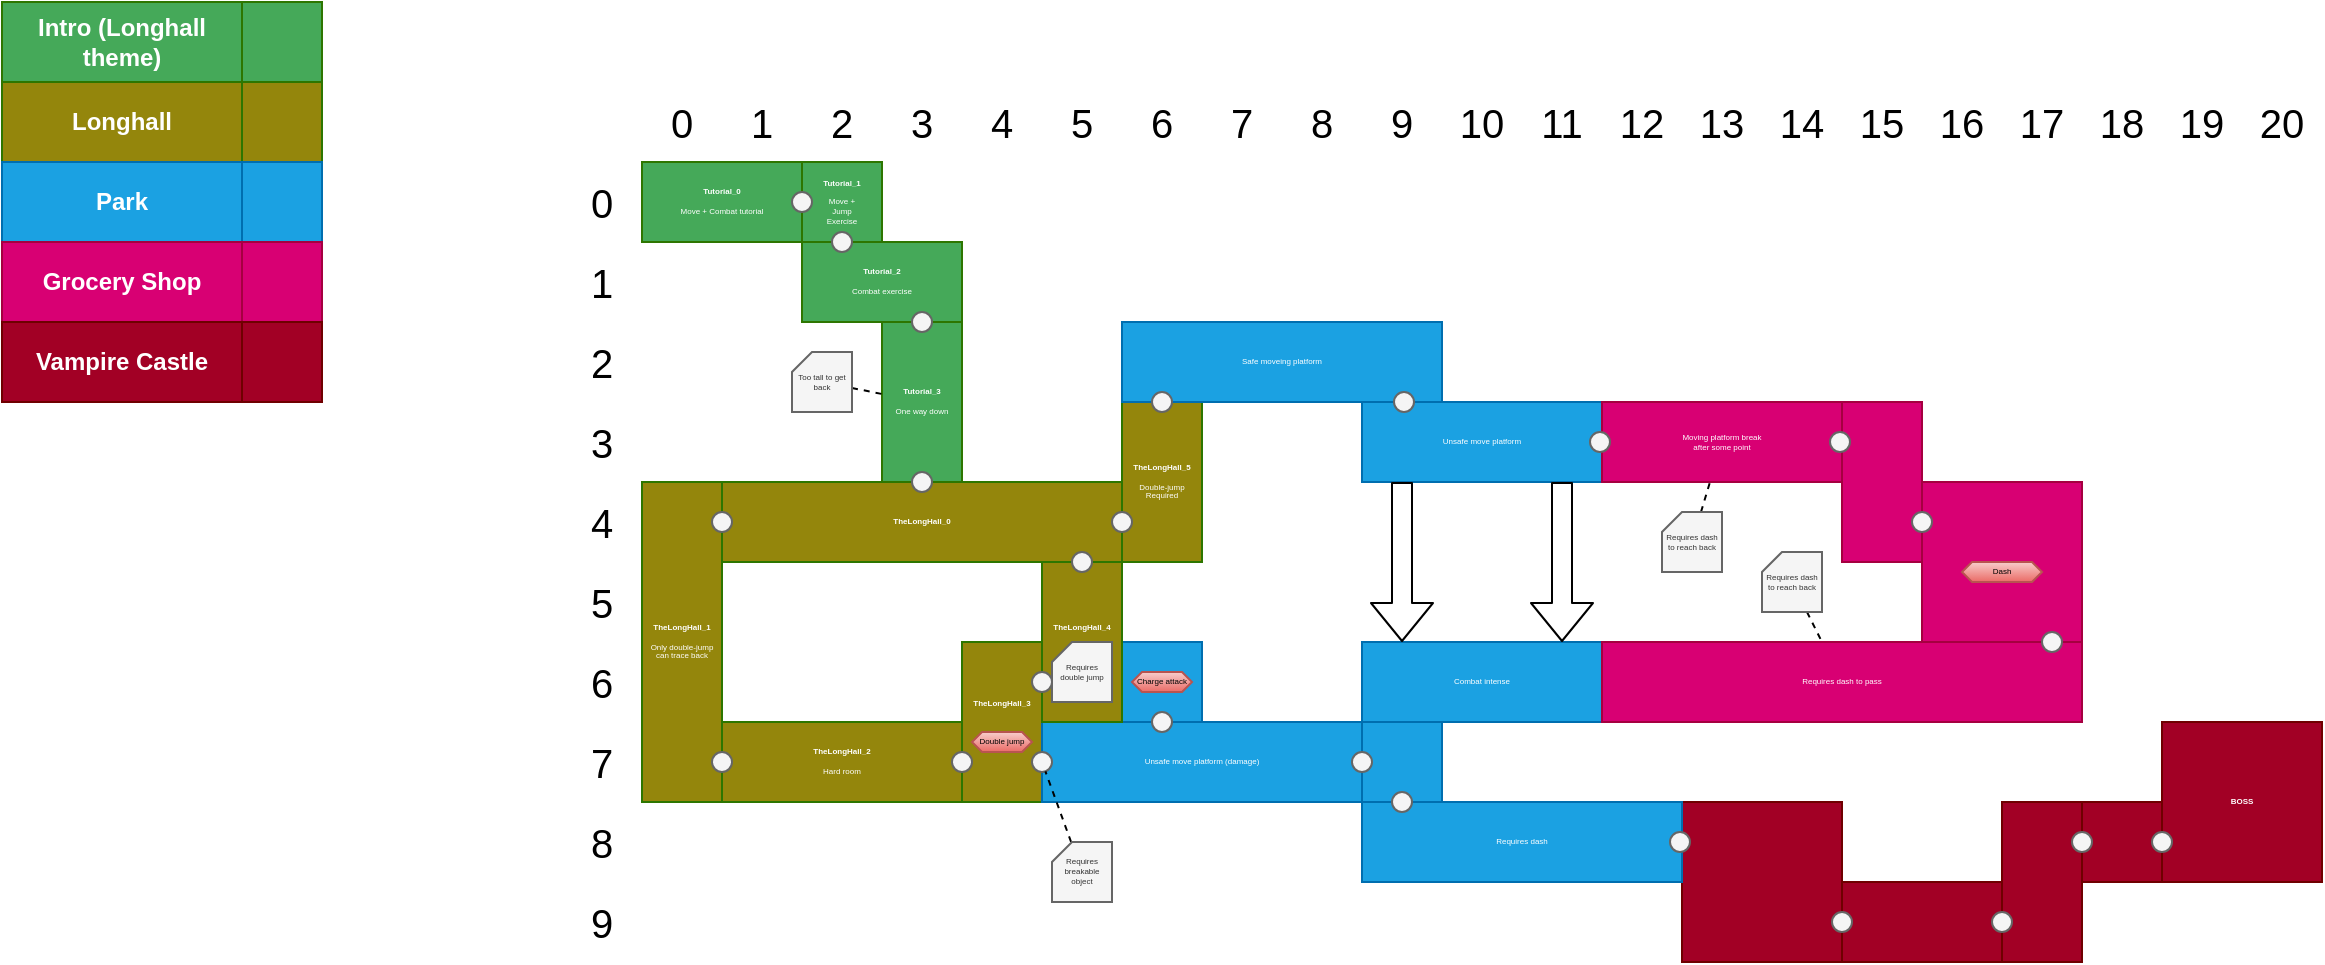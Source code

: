<mxfile>
    <diagram id="R_haOxw_MEckanaEqym9" name="Page-1">
        <mxGraphModel dx="414" dy="243" grid="1" gridSize="10" guides="1" tooltips="1" connect="1" arrows="1" fold="1" page="1" pageScale="1" pageWidth="827" pageHeight="1169" math="0" shadow="0">
            <root>
                <mxCell id="0"/>
                <mxCell id="1" parent="0"/>
                <mxCell id="152" value="" style="rounded=0;whiteSpace=wrap;html=1;fontStyle=0;fillColor=#a20025;fontColor=#ffffff;strokeColor=#6F0000;fontSize=4;" parent="1" vertex="1">
                    <mxGeometry x="880" y="440" width="80" height="80" as="geometry"/>
                </mxCell>
                <mxCell id="123" value="Requires dash" style="rounded=0;whiteSpace=wrap;html=1;fontStyle=0;fillColor=#1BA1E2;fontColor=#ffffff;strokeColor=#006EAF;align=center;fontSize=4;" parent="1" vertex="1">
                    <mxGeometry x="720" y="440" width="160" height="40" as="geometry"/>
                </mxCell>
                <mxCell id="122" value="" style="rounded=0;whiteSpace=wrap;html=1;fontStyle=0;fillColor=#1BA1E2;fontColor=#ffffff;strokeColor=#006EAF;align=center;fontSize=4;" parent="1" vertex="1">
                    <mxGeometry x="720" y="400" width="40" height="40" as="geometry"/>
                </mxCell>
                <mxCell id="2" value="&lt;b&gt;Tutorial_0&lt;br&gt;&lt;/b&gt;&lt;br&gt;Move + Combat tutorial" style="rounded=0;whiteSpace=wrap;html=1;fontStyle=0;fillColor=#45A959;fontColor=#ffffff;strokeColor=#2D7600;align=center;fontSize=4;" parent="1" vertex="1">
                    <mxGeometry x="360" y="120" width="80" height="40" as="geometry"/>
                </mxCell>
                <mxCell id="7" value="Longhall" style="rounded=0;whiteSpace=wrap;html=1;fontStyle=1;fillColor=#94860C;fontColor=#ffffff;strokeColor=#2D7600;" parent="1" vertex="1">
                    <mxGeometry x="40" y="80" width="120" height="40" as="geometry"/>
                </mxCell>
                <mxCell id="8" value="&lt;b&gt;Tutorial_2&lt;br&gt;&lt;/b&gt;&lt;br&gt;Combat exercise" style="rounded=0;whiteSpace=wrap;html=1;fontStyle=0;fillColor=#45A959;fontColor=#ffffff;strokeColor=#2D7600;align=center;fontSize=4;" parent="1" vertex="1">
                    <mxGeometry x="440" y="160" width="80" height="40" as="geometry"/>
                </mxCell>
                <mxCell id="9" value="&lt;b&gt;Tutorial_1&lt;br&gt;&lt;/b&gt;&lt;br&gt;Move + &lt;br style=&quot;font-size: 4px&quot;&gt;Jump&lt;br style=&quot;font-size: 4px&quot;&gt;Exercise" style="rounded=0;whiteSpace=wrap;html=1;fontStyle=0;fillColor=#45A959;fontColor=#ffffff;strokeColor=#2D7600;align=center;fontSize=4;" parent="1" vertex="1">
                    <mxGeometry x="440" y="120" width="40" height="40" as="geometry"/>
                </mxCell>
                <mxCell id="11" value="0" style="text;html=1;strokeColor=none;fillColor=none;align=center;verticalAlign=middle;whiteSpace=wrap;rounded=0;fontSize=20;" parent="1" vertex="1">
                    <mxGeometry x="360" y="80" width="40" height="40" as="geometry"/>
                </mxCell>
                <mxCell id="12" value="1" style="text;html=1;strokeColor=none;fillColor=none;align=center;verticalAlign=middle;whiteSpace=wrap;rounded=0;fontSize=20;" parent="1" vertex="1">
                    <mxGeometry x="400" y="80" width="40" height="40" as="geometry"/>
                </mxCell>
                <mxCell id="13" value="2" style="text;html=1;strokeColor=none;fillColor=none;align=center;verticalAlign=middle;whiteSpace=wrap;rounded=0;fontSize=20;" parent="1" vertex="1">
                    <mxGeometry x="440" y="80" width="40" height="40" as="geometry"/>
                </mxCell>
                <mxCell id="14" value="3" style="text;html=1;strokeColor=none;fillColor=none;align=center;verticalAlign=middle;whiteSpace=wrap;rounded=0;fontSize=20;" parent="1" vertex="1">
                    <mxGeometry x="480" y="80" width="40" height="40" as="geometry"/>
                </mxCell>
                <mxCell id="15" value="0" style="text;html=1;strokeColor=none;fillColor=none;align=center;verticalAlign=middle;whiteSpace=wrap;rounded=0;fontSize=20;" parent="1" vertex="1">
                    <mxGeometry x="320" y="120" width="40" height="40" as="geometry"/>
                </mxCell>
                <mxCell id="16" value="1" style="text;html=1;strokeColor=none;fillColor=none;align=center;verticalAlign=middle;whiteSpace=wrap;rounded=0;fontSize=20;" parent="1" vertex="1">
                    <mxGeometry x="320" y="160" width="40" height="40" as="geometry"/>
                </mxCell>
                <mxCell id="17" value="&lt;b&gt;Tutorial_3&lt;br&gt;&lt;/b&gt;&lt;br&gt;One way down" style="rounded=0;whiteSpace=wrap;html=1;fontStyle=0;fillColor=#45A959;fontColor=#ffffff;strokeColor=#2D7600;align=center;fontSize=4;" parent="1" vertex="1">
                    <mxGeometry x="480" y="200" width="40" height="80" as="geometry"/>
                </mxCell>
                <mxCell id="18" value="Intro (Longhall theme)" style="rounded=0;whiteSpace=wrap;html=1;fontStyle=1;fillColor=#45A959;fontColor=#ffffff;strokeColor=#2D7600;" parent="1" vertex="1">
                    <mxGeometry x="40" y="40" width="120" height="40" as="geometry"/>
                </mxCell>
                <mxCell id="19" value="&lt;b&gt;TheLongHall_0&lt;/b&gt;" style="rounded=0;whiteSpace=wrap;html=1;fontStyle=0;fillColor=#94860C;fontColor=#ffffff;strokeColor=#2D7600;align=center;fontSize=4;" parent="1" vertex="1">
                    <mxGeometry x="400" y="280" width="200" height="40" as="geometry"/>
                </mxCell>
                <mxCell id="23" value="&lt;b&gt;TheLongHall_5&lt;br&gt;&lt;br&gt;&lt;/b&gt;Double-jump&lt;br style=&quot;font-size: 4px&quot;&gt;Required" style="rounded=0;whiteSpace=wrap;html=1;fontStyle=0;fillColor=#94860C;fontColor=#ffffff;strokeColor=#2D7600;align=center;fontSize=4;" parent="1" vertex="1">
                    <mxGeometry x="600" y="240" width="40" height="80" as="geometry"/>
                </mxCell>
                <mxCell id="25" value="4" style="text;html=1;strokeColor=none;fillColor=none;align=center;verticalAlign=middle;whiteSpace=wrap;rounded=0;fontSize=20;" parent="1" vertex="1">
                    <mxGeometry x="520" y="80" width="40" height="40" as="geometry"/>
                </mxCell>
                <mxCell id="26" value="5" style="text;html=1;strokeColor=none;fillColor=none;align=center;verticalAlign=middle;whiteSpace=wrap;rounded=0;fontSize=20;" parent="1" vertex="1">
                    <mxGeometry x="560" y="80" width="40" height="40" as="geometry"/>
                </mxCell>
                <mxCell id="27" value="6" style="text;html=1;strokeColor=none;fillColor=none;align=center;verticalAlign=middle;whiteSpace=wrap;rounded=0;fontSize=20;" parent="1" vertex="1">
                    <mxGeometry x="600" y="80" width="40" height="40" as="geometry"/>
                </mxCell>
                <mxCell id="28" value="2" style="text;html=1;strokeColor=none;fillColor=none;align=center;verticalAlign=middle;whiteSpace=wrap;rounded=0;fontSize=20;" parent="1" vertex="1">
                    <mxGeometry x="320" y="200" width="40" height="40" as="geometry"/>
                </mxCell>
                <mxCell id="29" value="3" style="text;html=1;strokeColor=none;fillColor=none;align=center;verticalAlign=middle;whiteSpace=wrap;rounded=0;fontSize=20;" parent="1" vertex="1">
                    <mxGeometry x="320" y="240" width="40" height="40" as="geometry"/>
                </mxCell>
                <mxCell id="30" value="4" style="text;html=1;strokeColor=none;fillColor=none;align=center;verticalAlign=middle;whiteSpace=wrap;rounded=0;fontSize=20;" parent="1" vertex="1">
                    <mxGeometry x="320" y="280" width="40" height="40" as="geometry"/>
                </mxCell>
                <mxCell id="31" value="&lt;b&gt;TheLongHall_1&lt;br&gt;&lt;/b&gt;&lt;br&gt;Only double-jump can trace back" style="rounded=0;whiteSpace=wrap;html=1;fontStyle=0;fillColor=#94860C;fontColor=#ffffff;strokeColor=#2D7600;align=center;fontSize=4;" parent="1" vertex="1">
                    <mxGeometry x="360" y="280" width="40" height="160" as="geometry"/>
                </mxCell>
                <mxCell id="32" value="&lt;b&gt;TheLongHall_2&lt;br&gt;&lt;/b&gt;&lt;br&gt;Hard room" style="rounded=0;whiteSpace=wrap;html=1;fontStyle=0;fillColor=#94860C;fontColor=#ffffff;strokeColor=#2D7600;align=center;fontSize=4;" parent="1" vertex="1">
                    <mxGeometry x="400" y="400" width="120" height="40" as="geometry"/>
                </mxCell>
                <mxCell id="33" value="&lt;b&gt;TheLongHall_3&lt;br&gt;&lt;br&gt;&lt;br&gt;&lt;br&gt;&lt;br&gt;&lt;/b&gt;" style="rounded=0;whiteSpace=wrap;html=1;fontStyle=0;fillColor=#94860C;fontColor=#ffffff;strokeColor=#2D7600;align=center;fontSize=4;" parent="1" vertex="1">
                    <mxGeometry x="520" y="360" width="40" height="80" as="geometry"/>
                </mxCell>
                <mxCell id="34" value="5" style="text;html=1;strokeColor=none;fillColor=none;align=center;verticalAlign=middle;whiteSpace=wrap;rounded=0;fontSize=20;" parent="1" vertex="1">
                    <mxGeometry x="320" y="320" width="40" height="40" as="geometry"/>
                </mxCell>
                <mxCell id="35" value="6" style="text;html=1;strokeColor=none;fillColor=none;align=center;verticalAlign=middle;whiteSpace=wrap;rounded=0;fontSize=20;" parent="1" vertex="1">
                    <mxGeometry x="320" y="360" width="40" height="40" as="geometry"/>
                </mxCell>
                <mxCell id="36" value="7" style="text;html=1;strokeColor=none;fillColor=none;align=center;verticalAlign=middle;whiteSpace=wrap;rounded=0;fontSize=20;" parent="1" vertex="1">
                    <mxGeometry x="320" y="400" width="40" height="40" as="geometry"/>
                </mxCell>
                <mxCell id="37" value="Park" style="rounded=0;whiteSpace=wrap;html=1;fontStyle=1;fillColor=#1BA1E2;fontColor=#ffffff;strokeColor=#006EAF;" parent="1" vertex="1">
                    <mxGeometry x="40" y="120" width="120" height="40" as="geometry"/>
                </mxCell>
                <mxCell id="39" value="" style="rounded=0;whiteSpace=wrap;html=1;fontStyle=0;fillColor=#45A959;fontColor=#ffffff;strokeColor=#2D7600;align=center;fontSize=4;" parent="1" vertex="1">
                    <mxGeometry x="160" y="40" width="40" height="40" as="geometry"/>
                </mxCell>
                <mxCell id="40" value="" style="rounded=0;whiteSpace=wrap;html=1;fontStyle=0;fillColor=#94860C;fontColor=#ffffff;strokeColor=#2D7600;align=center;fontSize=4;" parent="1" vertex="1">
                    <mxGeometry x="160" y="80" width="40" height="40" as="geometry"/>
                </mxCell>
                <mxCell id="41" value="" style="rounded=0;whiteSpace=wrap;html=1;fontStyle=0;fillColor=#1BA1E2;fontColor=#ffffff;strokeColor=#006EAF;align=center;fontSize=4;" parent="1" vertex="1">
                    <mxGeometry x="160" y="120" width="40" height="40" as="geometry"/>
                </mxCell>
                <mxCell id="43" value="Grocery Shop" style="rounded=0;whiteSpace=wrap;html=1;fontStyle=1;fillColor=#d80073;fontColor=#ffffff;strokeColor=#A50040;" parent="1" vertex="1">
                    <mxGeometry x="40" y="160" width="120" height="40" as="geometry"/>
                </mxCell>
                <mxCell id="44" value="" style="rounded=0;whiteSpace=wrap;html=1;fontStyle=0;fillColor=#d80073;fontColor=#ffffff;strokeColor=#A50040;fontSize=4;" parent="1" vertex="1">
                    <mxGeometry x="160" y="160" width="40" height="40" as="geometry"/>
                </mxCell>
                <mxCell id="45" value="Vampire Castle" style="rounded=0;whiteSpace=wrap;html=1;fontStyle=1;fillColor=#a20025;fontColor=#ffffff;strokeColor=#6F0000;" parent="1" vertex="1">
                    <mxGeometry x="40" y="200" width="120" height="40" as="geometry"/>
                </mxCell>
                <mxCell id="46" value="" style="rounded=0;whiteSpace=wrap;html=1;fontStyle=0;fillColor=#a20025;fontColor=#ffffff;strokeColor=#6F0000;fontSize=4;" parent="1" vertex="1">
                    <mxGeometry x="160" y="200" width="40" height="40" as="geometry"/>
                </mxCell>
                <mxCell id="47" value="Safe moveing platform" style="rounded=0;whiteSpace=wrap;html=1;fontStyle=0;fillColor=#1BA1E2;fontColor=#ffffff;strokeColor=#006EAF;align=center;fontSize=4;" parent="1" vertex="1">
                    <mxGeometry x="600" y="200" width="160" height="40" as="geometry"/>
                </mxCell>
                <mxCell id="48" value="Unsafe move platform" style="rounded=0;whiteSpace=wrap;html=1;fontStyle=0;fillColor=#1BA1E2;fontColor=#ffffff;strokeColor=#006EAF;align=center;fontSize=4;" parent="1" vertex="1">
                    <mxGeometry x="720" y="240" width="120" height="40" as="geometry"/>
                </mxCell>
                <mxCell id="50" value="Combat intense" style="rounded=0;whiteSpace=wrap;html=1;fontStyle=0;fillColor=#1BA1E2;fontColor=#ffffff;strokeColor=#006EAF;align=center;fontSize=4;" parent="1" vertex="1">
                    <mxGeometry x="720" y="360" width="120" height="40" as="geometry"/>
                </mxCell>
                <mxCell id="53" style="edgeStyle=none;html=1;entryX=0.5;entryY=0;entryDx=0;entryDy=0;fontSize=4;shape=flexArrow;" parent="1" edge="1">
                    <mxGeometry relative="1" as="geometry">
                        <mxPoint x="740" y="280.0" as="sourcePoint"/>
                        <mxPoint x="740" y="360.0" as="targetPoint"/>
                    </mxGeometry>
                </mxCell>
                <mxCell id="54" value="" style="rounded=0;whiteSpace=wrap;html=1;fontStyle=0;fillColor=#1BA1E2;fontColor=#ffffff;strokeColor=#006EAF;align=center;fontSize=4;" parent="1" vertex="1">
                    <mxGeometry x="600" y="360" width="40" height="40" as="geometry"/>
                </mxCell>
                <mxCell id="55" style="edgeStyle=none;html=1;entryX=0.5;entryY=0;entryDx=0;entryDy=0;fontSize=4;shape=flexArrow;" parent="1" edge="1">
                    <mxGeometry relative="1" as="geometry">
                        <mxPoint x="820" y="280.0" as="sourcePoint"/>
                        <mxPoint x="820" y="360.0" as="targetPoint"/>
                    </mxGeometry>
                </mxCell>
                <mxCell id="56" value="Unsafe move platform (damage)" style="rounded=0;whiteSpace=wrap;html=1;fontStyle=0;fillColor=#1BA1E2;fontColor=#ffffff;strokeColor=#006EAF;align=center;fontSize=4;" parent="1" vertex="1">
                    <mxGeometry x="560" y="400" width="160" height="40" as="geometry"/>
                </mxCell>
                <mxCell id="81" value="" style="ellipse;whiteSpace=wrap;html=1;aspect=fixed;fontSize=4;fillColor=#f5f5f5;fontColor=#333333;strokeColor=#666666;" parent="1" vertex="1">
                    <mxGeometry x="435" y="135" width="10" height="10" as="geometry"/>
                </mxCell>
                <mxCell id="82" value="" style="ellipse;whiteSpace=wrap;html=1;aspect=fixed;fontSize=4;fillColor=#f5f5f5;fontColor=#333333;strokeColor=#666666;" parent="1" vertex="1">
                    <mxGeometry x="455" y="155" width="10" height="10" as="geometry"/>
                </mxCell>
                <mxCell id="83" value="" style="ellipse;whiteSpace=wrap;html=1;aspect=fixed;fontSize=4;fillColor=#f5f5f5;fontColor=#333333;strokeColor=#666666;" parent="1" vertex="1">
                    <mxGeometry x="495" y="195" width="10" height="10" as="geometry"/>
                </mxCell>
                <mxCell id="84" value="" style="ellipse;whiteSpace=wrap;html=1;aspect=fixed;fontSize=4;fillColor=#f5f5f5;fontColor=#333333;strokeColor=#666666;" parent="1" vertex="1">
                    <mxGeometry x="495" y="275" width="10" height="10" as="geometry"/>
                </mxCell>
                <mxCell id="85" value="" style="ellipse;whiteSpace=wrap;html=1;aspect=fixed;fontSize=4;fillColor=#f5f5f5;fontColor=#333333;strokeColor=#666666;" parent="1" vertex="1">
                    <mxGeometry x="395" y="295" width="10" height="10" as="geometry"/>
                </mxCell>
                <mxCell id="86" value="" style="ellipse;whiteSpace=wrap;html=1;aspect=fixed;fontSize=4;fillColor=#f5f5f5;fontColor=#333333;strokeColor=#666666;" parent="1" vertex="1">
                    <mxGeometry x="395" y="415" width="10" height="10" as="geometry"/>
                </mxCell>
                <mxCell id="91" value="" style="ellipse;whiteSpace=wrap;html=1;aspect=fixed;fontSize=4;fillColor=#f5f5f5;fontColor=#333333;strokeColor=#666666;" parent="1" vertex="1">
                    <mxGeometry x="615" y="395" width="10" height="10" as="geometry"/>
                </mxCell>
                <mxCell id="92" value="" style="ellipse;whiteSpace=wrap;html=1;aspect=fixed;fontSize=4;fillColor=#f5f5f5;fontColor=#333333;strokeColor=#666666;" parent="1" vertex="1">
                    <mxGeometry x="595" y="295" width="10" height="10" as="geometry"/>
                </mxCell>
                <mxCell id="95" value="" style="ellipse;whiteSpace=wrap;html=1;aspect=fixed;fontSize=4;fillColor=#f5f5f5;fontColor=#333333;strokeColor=#666666;" parent="1" vertex="1">
                    <mxGeometry x="615" y="235" width="10" height="10" as="geometry"/>
                </mxCell>
                <mxCell id="97" value="" style="ellipse;whiteSpace=wrap;html=1;aspect=fixed;fontSize=4;fillColor=#f5f5f5;fontColor=#333333;strokeColor=#666666;" parent="1" vertex="1">
                    <mxGeometry x="736" y="235" width="10" height="10" as="geometry"/>
                </mxCell>
                <mxCell id="99" value="" style="ellipse;whiteSpace=wrap;html=1;aspect=fixed;fontSize=4;fillColor=#f5f5f5;fontColor=#333333;strokeColor=#666666;" parent="1" vertex="1">
                    <mxGeometry x="715" y="415" width="10" height="10" as="geometry"/>
                </mxCell>
                <mxCell id="109" style="edgeStyle=none;html=1;dashed=1;fontSize=4;startArrow=none;startFill=0;endArrow=none;endFill=0;" parent="1" source="108" target="17" edge="1">
                    <mxGeometry relative="1" as="geometry"/>
                </mxCell>
                <mxCell id="108" value="Too tall to get back" style="shape=card;whiteSpace=wrap;html=1;fontFamily=Helvetica;fontSize=4;fontColor=#333333;align=center;strokeColor=#666666;fillColor=#f5f5f5;size=10;" parent="1" vertex="1">
                    <mxGeometry x="435" y="215" width="30" height="30" as="geometry"/>
                </mxCell>
                <mxCell id="113" value="Moving platform break &lt;br style=&quot;font-size: 4px;&quot;&gt;after some point" style="rounded=0;whiteSpace=wrap;html=1;fontStyle=0;fillColor=#d80073;fontColor=#ffffff;strokeColor=#A50040;fontSize=4;" parent="1" vertex="1">
                    <mxGeometry x="840" y="240" width="120" height="40" as="geometry"/>
                </mxCell>
                <mxCell id="116" value="" style="rounded=0;whiteSpace=wrap;html=1;fontStyle=0;fillColor=#d80073;fontColor=#ffffff;strokeColor=#A50040;fontSize=4;" parent="1" vertex="1">
                    <mxGeometry x="960" y="240" width="40" height="80" as="geometry"/>
                </mxCell>
                <mxCell id="117" value="" style="rounded=0;whiteSpace=wrap;html=1;fontStyle=0;fillColor=#d80073;fontColor=#ffffff;strokeColor=#A50040;fontSize=4;" parent="1" vertex="1">
                    <mxGeometry x="1000" y="280" width="80" height="80" as="geometry"/>
                </mxCell>
                <mxCell id="121" style="edgeStyle=none;html=1;dashed=1;fontSize=4;startArrow=none;startFill=0;endArrow=none;endFill=0;" parent="1" source="120" target="113" edge="1">
                    <mxGeometry relative="1" as="geometry"/>
                </mxCell>
                <mxCell id="120" value="Requires dash to reach back" style="shape=card;whiteSpace=wrap;html=1;fontFamily=Helvetica;fontSize=4;fontColor=#333333;align=center;strokeColor=#666666;fillColor=#f5f5f5;size=10;" parent="1" vertex="1">
                    <mxGeometry x="870" y="295" width="30" height="30" as="geometry"/>
                </mxCell>
                <mxCell id="124" value="" style="ellipse;whiteSpace=wrap;html=1;aspect=fixed;fontSize=4;fillColor=#f5f5f5;fontColor=#333333;strokeColor=#666666;" parent="1" vertex="1">
                    <mxGeometry x="834" y="255" width="10" height="10" as="geometry"/>
                </mxCell>
                <mxCell id="126" value="Requires dash to pass" style="rounded=0;whiteSpace=wrap;html=1;fontStyle=0;fillColor=#d80073;fontColor=#ffffff;strokeColor=#A50040;fontSize=4;" parent="1" vertex="1">
                    <mxGeometry x="840" y="360" width="240" height="40" as="geometry"/>
                </mxCell>
                <mxCell id="131" value="" style="ellipse;whiteSpace=wrap;html=1;aspect=fixed;fontSize=4;fillColor=#f5f5f5;fontColor=#333333;strokeColor=#666666;" parent="1" vertex="1">
                    <mxGeometry x="954" y="255" width="10" height="10" as="geometry"/>
                </mxCell>
                <mxCell id="133" style="edgeStyle=none;html=1;dashed=1;fontSize=4;startArrow=none;startFill=0;endArrow=none;endFill=0;" parent="1" source="132" target="126" edge="1">
                    <mxGeometry relative="1" as="geometry"/>
                </mxCell>
                <mxCell id="132" value="Requires dash to reach back" style="shape=card;whiteSpace=wrap;html=1;fontFamily=Helvetica;fontSize=4;fontColor=#333333;align=center;strokeColor=#666666;fillColor=#f5f5f5;size=10;" parent="1" vertex="1">
                    <mxGeometry x="920" y="315" width="30" height="30" as="geometry"/>
                </mxCell>
                <mxCell id="134" value="Double jump" style="shape=hexagon;perimeter=hexagonPerimeter2;whiteSpace=wrap;html=1;fixedSize=1;fontSize=4;fillColor=#f8cecc;strokeColor=#b85450;gradientColor=#ea6b66;size=5;" parent="1" vertex="1">
                    <mxGeometry x="525" y="405" width="30" height="10" as="geometry"/>
                </mxCell>
                <mxCell id="87" value="" style="ellipse;whiteSpace=wrap;html=1;aspect=fixed;fontSize=4;fillColor=#f5f5f5;fontColor=#333333;strokeColor=#666666;" parent="1" vertex="1">
                    <mxGeometry x="515" y="415" width="10" height="10" as="geometry"/>
                </mxCell>
                <mxCell id="88" value="" style="ellipse;whiteSpace=wrap;html=1;aspect=fixed;fontSize=4;fillColor=#f5f5f5;fontColor=#333333;strokeColor=#666666;" parent="1" vertex="1">
                    <mxGeometry x="555" y="415" width="10" height="10" as="geometry"/>
                </mxCell>
                <mxCell id="135" value="Charge attack" style="shape=hexagon;perimeter=hexagonPerimeter2;whiteSpace=wrap;html=1;fixedSize=1;fontSize=4;fillColor=#f8cecc;strokeColor=#b85450;gradientColor=#ea6b66;size=5;" parent="1" vertex="1">
                    <mxGeometry x="605" y="375" width="30" height="10" as="geometry"/>
                </mxCell>
                <mxCell id="136" value="Dash" style="shape=hexagon;perimeter=hexagonPerimeter2;whiteSpace=wrap;html=1;fixedSize=1;fontSize=4;fillColor=#f8cecc;strokeColor=#b85450;gradientColor=#ea6b66;size=5;" parent="1" vertex="1">
                    <mxGeometry x="1020" y="320" width="40" height="10" as="geometry"/>
                </mxCell>
                <mxCell id="140" value="&lt;b&gt;TheLongHall_4&lt;br&gt;&lt;br&gt;&lt;br&gt;&lt;br&gt;&lt;/b&gt;" style="rounded=0;whiteSpace=wrap;html=1;fontStyle=0;fillColor=#94860C;fontColor=#ffffff;strokeColor=#2D7600;align=center;fontSize=4;" parent="1" vertex="1">
                    <mxGeometry x="560" y="320" width="40" height="80" as="geometry"/>
                </mxCell>
                <mxCell id="141" value="" style="ellipse;whiteSpace=wrap;html=1;aspect=fixed;fontSize=4;fillColor=#f5f5f5;fontColor=#333333;strokeColor=#666666;" parent="1" vertex="1">
                    <mxGeometry x="555" y="375" width="10" height="10" as="geometry"/>
                </mxCell>
                <mxCell id="142" value="" style="ellipse;whiteSpace=wrap;html=1;aspect=fixed;fontSize=4;fillColor=#f5f5f5;fontColor=#333333;strokeColor=#666666;" parent="1" vertex="1">
                    <mxGeometry x="575" y="315" width="10" height="10" as="geometry"/>
                </mxCell>
                <mxCell id="144" style="edgeStyle=none;html=1;dashed=1;fontSize=4;startArrow=none;startFill=0;endArrow=none;endFill=0;" parent="1" source="143" target="88" edge="1">
                    <mxGeometry relative="1" as="geometry"/>
                </mxCell>
                <mxCell id="143" value="Requires breakable object" style="shape=card;whiteSpace=wrap;html=1;fontFamily=Helvetica;fontSize=4;fontColor=#333333;align=center;strokeColor=#666666;fillColor=#f5f5f5;size=10;" parent="1" vertex="1">
                    <mxGeometry x="565" y="460" width="30" height="30" as="geometry"/>
                </mxCell>
                <mxCell id="147" value="" style="ellipse;whiteSpace=wrap;html=1;aspect=fixed;fontSize=4;fillColor=#f5f5f5;fontColor=#333333;strokeColor=#666666;" parent="1" vertex="1">
                    <mxGeometry x="995" y="295" width="10" height="10" as="geometry"/>
                </mxCell>
                <mxCell id="148" value="" style="ellipse;whiteSpace=wrap;html=1;aspect=fixed;fontSize=4;fillColor=#f5f5f5;fontColor=#333333;strokeColor=#666666;" parent="1" vertex="1">
                    <mxGeometry x="1060" y="355" width="10" height="10" as="geometry"/>
                </mxCell>
                <mxCell id="149" value="" style="ellipse;whiteSpace=wrap;html=1;aspect=fixed;fontSize=4;fillColor=#f5f5f5;fontColor=#333333;strokeColor=#666666;" parent="1" vertex="1">
                    <mxGeometry x="735" y="435" width="10" height="10" as="geometry"/>
                </mxCell>
                <mxCell id="151" value="" style="ellipse;whiteSpace=wrap;html=1;aspect=fixed;fontSize=4;fillColor=#f5f5f5;fontColor=#333333;strokeColor=#666666;" parent="1" vertex="1">
                    <mxGeometry x="874" y="455" width="10" height="10" as="geometry"/>
                </mxCell>
                <mxCell id="153" value="" style="rounded=0;whiteSpace=wrap;html=1;fontStyle=0;fillColor=#a20025;fontColor=#ffffff;strokeColor=#6F0000;fontSize=4;" parent="1" vertex="1">
                    <mxGeometry x="960" y="480" width="80" height="40" as="geometry"/>
                </mxCell>
                <mxCell id="154" value="" style="rounded=0;whiteSpace=wrap;html=1;fontStyle=0;fillColor=#a20025;fontColor=#ffffff;strokeColor=#6F0000;fontSize=4;" parent="1" vertex="1">
                    <mxGeometry x="1040" y="440" width="40" height="80" as="geometry"/>
                </mxCell>
                <mxCell id="155" value="" style="rounded=0;whiteSpace=wrap;html=1;fontStyle=0;fillColor=#a20025;fontColor=#ffffff;strokeColor=#6F0000;fontSize=4;" parent="1" vertex="1">
                    <mxGeometry x="1080" y="440" width="40" height="40" as="geometry"/>
                </mxCell>
                <mxCell id="156" value="BOSS" style="rounded=0;whiteSpace=wrap;html=1;fontStyle=1;fillColor=#a20025;fontColor=#ffffff;strokeColor=#6F0000;fontSize=4;" parent="1" vertex="1">
                    <mxGeometry x="1120" y="400" width="80" height="80" as="geometry"/>
                </mxCell>
                <mxCell id="157" value="" style="ellipse;whiteSpace=wrap;html=1;aspect=fixed;fontSize=4;fillColor=#f5f5f5;fontColor=#333333;strokeColor=#666666;" parent="1" vertex="1">
                    <mxGeometry x="955" y="495" width="10" height="10" as="geometry"/>
                </mxCell>
                <mxCell id="158" value="" style="ellipse;whiteSpace=wrap;html=1;aspect=fixed;fontSize=4;fillColor=#f5f5f5;fontColor=#333333;strokeColor=#666666;" parent="1" vertex="1">
                    <mxGeometry x="1035" y="495" width="10" height="10" as="geometry"/>
                </mxCell>
                <mxCell id="159" value="" style="ellipse;whiteSpace=wrap;html=1;aspect=fixed;fontSize=4;fillColor=#f5f5f5;fontColor=#333333;strokeColor=#666666;" parent="1" vertex="1">
                    <mxGeometry x="1075" y="455" width="10" height="10" as="geometry"/>
                </mxCell>
                <mxCell id="160" value="" style="ellipse;whiteSpace=wrap;html=1;aspect=fixed;fontSize=4;fillColor=#f5f5f5;fontColor=#333333;strokeColor=#666666;" parent="1" vertex="1">
                    <mxGeometry x="1115" y="455" width="10" height="10" as="geometry"/>
                </mxCell>
                <mxCell id="161" value="8" style="text;html=1;strokeColor=none;fillColor=none;align=center;verticalAlign=middle;whiteSpace=wrap;rounded=0;fontSize=20;" parent="1" vertex="1">
                    <mxGeometry x="320" y="440" width="40" height="40" as="geometry"/>
                </mxCell>
                <mxCell id="162" value="9" style="text;html=1;strokeColor=none;fillColor=none;align=center;verticalAlign=middle;whiteSpace=wrap;rounded=0;fontSize=20;" parent="1" vertex="1">
                    <mxGeometry x="320" y="480" width="40" height="40" as="geometry"/>
                </mxCell>
                <mxCell id="163" value="7" style="text;html=1;strokeColor=none;fillColor=none;align=center;verticalAlign=middle;whiteSpace=wrap;rounded=0;fontSize=20;" parent="1" vertex="1">
                    <mxGeometry x="640" y="80" width="40" height="40" as="geometry"/>
                </mxCell>
                <mxCell id="164" value="8" style="text;html=1;strokeColor=none;fillColor=none;align=center;verticalAlign=middle;whiteSpace=wrap;rounded=0;fontSize=20;" parent="1" vertex="1">
                    <mxGeometry x="680" y="80" width="40" height="40" as="geometry"/>
                </mxCell>
                <mxCell id="165" value="9" style="text;html=1;strokeColor=none;fillColor=none;align=center;verticalAlign=middle;whiteSpace=wrap;rounded=0;fontSize=20;" parent="1" vertex="1">
                    <mxGeometry x="720" y="80" width="40" height="40" as="geometry"/>
                </mxCell>
                <mxCell id="166" value="10" style="text;html=1;strokeColor=none;fillColor=none;align=center;verticalAlign=middle;whiteSpace=wrap;rounded=0;fontSize=20;" parent="1" vertex="1">
                    <mxGeometry x="760" y="80" width="40" height="40" as="geometry"/>
                </mxCell>
                <mxCell id="167" value="11" style="text;html=1;strokeColor=none;fillColor=none;align=center;verticalAlign=middle;whiteSpace=wrap;rounded=0;fontSize=20;" parent="1" vertex="1">
                    <mxGeometry x="800" y="80" width="40" height="40" as="geometry"/>
                </mxCell>
                <mxCell id="168" value="12" style="text;html=1;strokeColor=none;fillColor=none;align=center;verticalAlign=middle;whiteSpace=wrap;rounded=0;fontSize=20;" parent="1" vertex="1">
                    <mxGeometry x="840" y="80" width="40" height="40" as="geometry"/>
                </mxCell>
                <mxCell id="169" value="13" style="text;html=1;strokeColor=none;fillColor=none;align=center;verticalAlign=middle;whiteSpace=wrap;rounded=0;fontSize=20;" parent="1" vertex="1">
                    <mxGeometry x="880" y="80" width="40" height="40" as="geometry"/>
                </mxCell>
                <mxCell id="170" value="14" style="text;html=1;strokeColor=none;fillColor=none;align=center;verticalAlign=middle;whiteSpace=wrap;rounded=0;fontSize=20;" parent="1" vertex="1">
                    <mxGeometry x="920" y="80" width="40" height="40" as="geometry"/>
                </mxCell>
                <mxCell id="171" value="15" style="text;html=1;strokeColor=none;fillColor=none;align=center;verticalAlign=middle;whiteSpace=wrap;rounded=0;fontSize=20;" parent="1" vertex="1">
                    <mxGeometry x="960" y="80" width="40" height="40" as="geometry"/>
                </mxCell>
                <mxCell id="172" value="16" style="text;html=1;strokeColor=none;fillColor=none;align=center;verticalAlign=middle;whiteSpace=wrap;rounded=0;fontSize=20;" parent="1" vertex="1">
                    <mxGeometry x="1000" y="80" width="40" height="40" as="geometry"/>
                </mxCell>
                <mxCell id="173" value="17" style="text;html=1;strokeColor=none;fillColor=none;align=center;verticalAlign=middle;whiteSpace=wrap;rounded=0;fontSize=20;" parent="1" vertex="1">
                    <mxGeometry x="1040" y="80" width="40" height="40" as="geometry"/>
                </mxCell>
                <mxCell id="174" value="18" style="text;html=1;strokeColor=none;fillColor=none;align=center;verticalAlign=middle;whiteSpace=wrap;rounded=0;fontSize=20;" parent="1" vertex="1">
                    <mxGeometry x="1080" y="80" width="40" height="40" as="geometry"/>
                </mxCell>
                <mxCell id="175" value="19" style="text;html=1;strokeColor=none;fillColor=none;align=center;verticalAlign=middle;whiteSpace=wrap;rounded=0;fontSize=20;" parent="1" vertex="1">
                    <mxGeometry x="1120" y="80" width="40" height="40" as="geometry"/>
                </mxCell>
                <mxCell id="176" value="20" style="text;html=1;strokeColor=none;fillColor=none;align=center;verticalAlign=middle;whiteSpace=wrap;rounded=0;fontSize=20;" parent="1" vertex="1">
                    <mxGeometry x="1160" y="80" width="40" height="40" as="geometry"/>
                </mxCell>
                <mxCell id="178" value="Requires double jump" style="shape=card;whiteSpace=wrap;html=1;fontFamily=Helvetica;fontSize=4;fontColor=#333333;align=center;strokeColor=#666666;fillColor=#f5f5f5;size=10;" vertex="1" parent="1">
                    <mxGeometry x="565" y="360" width="30" height="30" as="geometry"/>
                </mxCell>
            </root>
        </mxGraphModel>
    </diagram>
</mxfile>